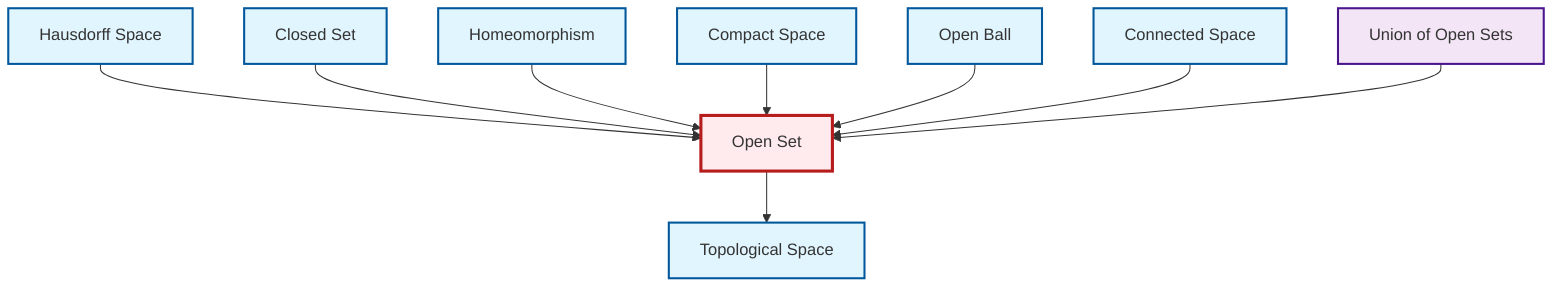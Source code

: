 graph TD
    classDef definition fill:#e1f5fe,stroke:#01579b,stroke-width:2px
    classDef theorem fill:#f3e5f5,stroke:#4a148c,stroke-width:2px
    classDef axiom fill:#fff3e0,stroke:#e65100,stroke-width:2px
    classDef example fill:#e8f5e9,stroke:#1b5e20,stroke-width:2px
    classDef current fill:#ffebee,stroke:#b71c1c,stroke-width:3px
    def-compact["Compact Space"]:::definition
    def-connected["Connected Space"]:::definition
    def-homeomorphism["Homeomorphism"]:::definition
    def-open-ball["Open Ball"]:::definition
    def-closed-set["Closed Set"]:::definition
    def-hausdorff["Hausdorff Space"]:::definition
    def-open-set["Open Set"]:::definition
    thm-union-open-sets["Union of Open Sets"]:::theorem
    def-topological-space["Topological Space"]:::definition
    def-hausdorff --> def-open-set
    def-closed-set --> def-open-set
    def-homeomorphism --> def-open-set
    def-open-set --> def-topological-space
    def-compact --> def-open-set
    def-open-ball --> def-open-set
    def-connected --> def-open-set
    thm-union-open-sets --> def-open-set
    class def-open-set current